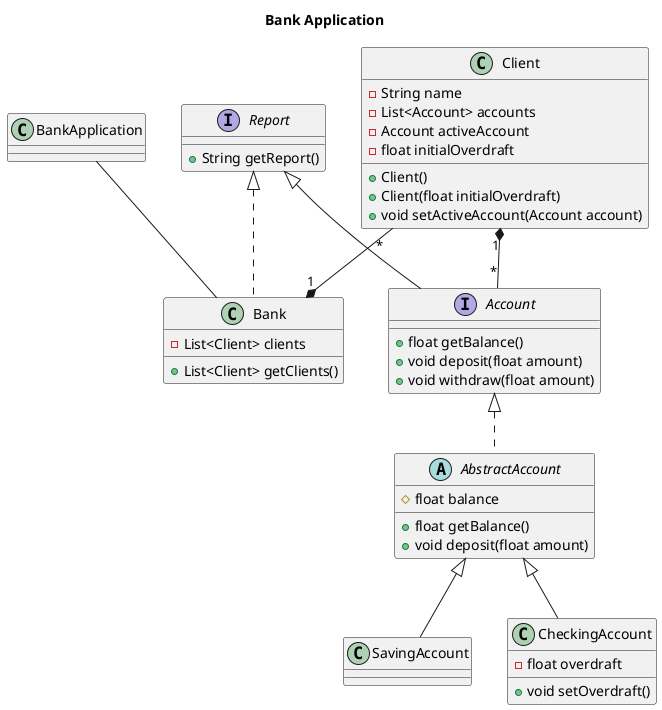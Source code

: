 @startuml
skinparam shadowing false

title Bank Application

class BankApplication

class Client {
  -String name
  -List<Account> accounts
  -Account activeAccount
  -float initialOverdraft
  +Client()
  +Client(float initialOverdraft)
  +void setActiveAccount(Account account)
}

interface Report {
  +String getReport()
}

class Bank {
  -List<Client> clients
  +List<Client> getClients()
}

interface Account {
  +float getBalance()
  +void deposit(float amount)
  +void withdraw(float amount)
}

abstract class AbstractAccount {
  #float balance
  +float getBalance()
  +void deposit(float amount)
}

class SavingAccount

class CheckingAccount {
  -float overdraft
  +void setOverdraft()
}


Client "1" *-- "*" Account
Client "*" --* "1" Bank
Report  <|-- Account
Account <|.. AbstractAccount
AbstractAccount <|-- SavingAccount
AbstractAccount <|-- CheckingAccount
Report <|.. Bank
BankApplication -- Bank


@enduml
